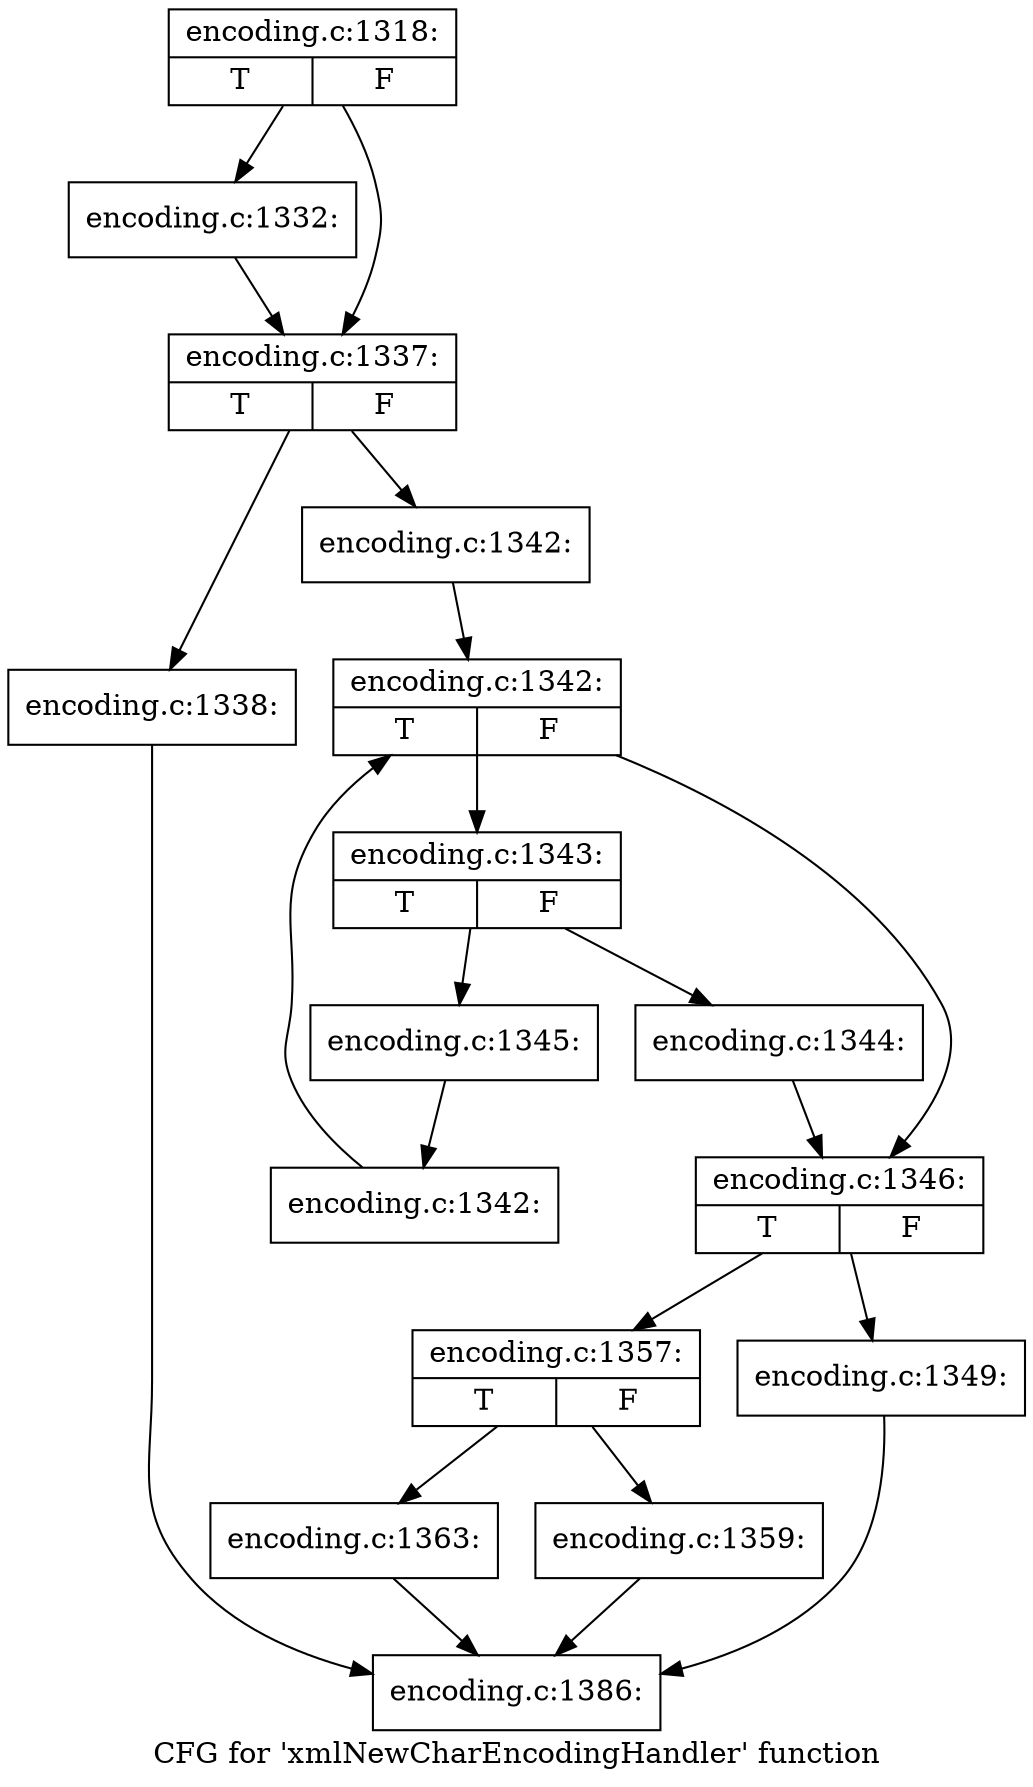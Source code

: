 digraph "CFG for 'xmlNewCharEncodingHandler' function" {
	label="CFG for 'xmlNewCharEncodingHandler' function";

	Node0x5557bd8772e0 [shape=record,label="{encoding.c:1318:|{<s0>T|<s1>F}}"];
	Node0x5557bd8772e0 -> Node0x5557bd8bf330;
	Node0x5557bd8772e0 -> Node0x5557bd8bf380;
	Node0x5557bd8bf330 [shape=record,label="{encoding.c:1332:}"];
	Node0x5557bd8bf330 -> Node0x5557bd8bf380;
	Node0x5557bd8bf380 [shape=record,label="{encoding.c:1337:|{<s0>T|<s1>F}}"];
	Node0x5557bd8bf380 -> Node0x5557bd8bf870;
	Node0x5557bd8bf380 -> Node0x5557bd8bf8c0;
	Node0x5557bd8bf870 [shape=record,label="{encoding.c:1338:}"];
	Node0x5557bd8bf870 -> Node0x5557bd8bc580;
	Node0x5557bd8bf8c0 [shape=record,label="{encoding.c:1342:}"];
	Node0x5557bd8bf8c0 -> Node0x5557bd8d4b00;
	Node0x5557bd8d4b00 [shape=record,label="{encoding.c:1342:|{<s0>T|<s1>F}}"];
	Node0x5557bd8d4b00 -> Node0x5557bd8d4de0;
	Node0x5557bd8d4b00 -> Node0x5557bd8cac10;
	Node0x5557bd8d4de0 [shape=record,label="{encoding.c:1343:|{<s0>T|<s1>F}}"];
	Node0x5557bd8d4de0 -> Node0x5557bd8d5570;
	Node0x5557bd8d4de0 -> Node0x5557bd8d55c0;
	Node0x5557bd8d5570 [shape=record,label="{encoding.c:1344:}"];
	Node0x5557bd8d5570 -> Node0x5557bd8cac10;
	Node0x5557bd8d55c0 [shape=record,label="{encoding.c:1345:}"];
	Node0x5557bd8d55c0 -> Node0x5557bd8d4d50;
	Node0x5557bd8d4d50 [shape=record,label="{encoding.c:1342:}"];
	Node0x5557bd8d4d50 -> Node0x5557bd8d4b00;
	Node0x5557bd8cac10 [shape=record,label="{encoding.c:1346:|{<s0>T|<s1>F}}"];
	Node0x5557bd8cac10 -> Node0x5557bd8d6200;
	Node0x5557bd8cac10 -> Node0x5557bd8d6250;
	Node0x5557bd8d6200 [shape=record,label="{encoding.c:1349:}"];
	Node0x5557bd8d6200 -> Node0x5557bd8bc580;
	Node0x5557bd8d6250 [shape=record,label="{encoding.c:1357:|{<s0>T|<s1>F}}"];
	Node0x5557bd8d6250 -> Node0x5557bd8dfc70;
	Node0x5557bd8d6250 -> Node0x5557bd8dfcc0;
	Node0x5557bd8dfc70 [shape=record,label="{encoding.c:1359:}"];
	Node0x5557bd8dfc70 -> Node0x5557bd8bc580;
	Node0x5557bd8dfcc0 [shape=record,label="{encoding.c:1363:}"];
	Node0x5557bd8dfcc0 -> Node0x5557bd8bc580;
	Node0x5557bd8bc580 [shape=record,label="{encoding.c:1386:}"];
}
